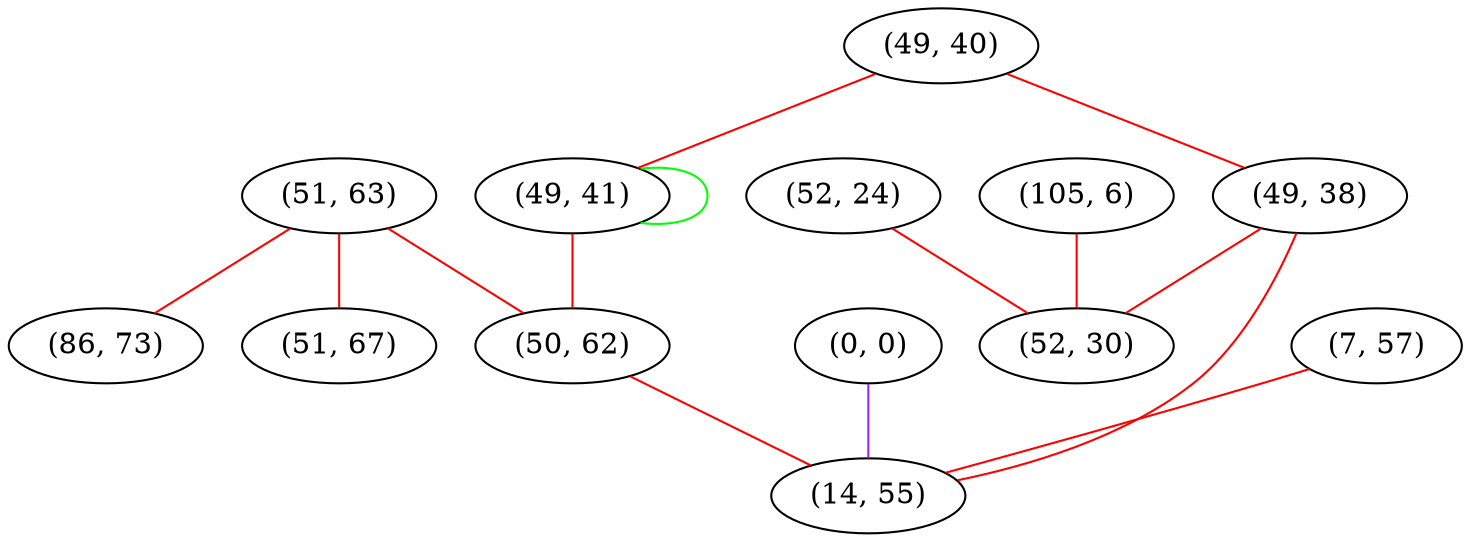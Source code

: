 graph "" {
"(51, 63)";
"(49, 40)";
"(0, 0)";
"(49, 38)";
"(49, 41)";
"(52, 24)";
"(105, 6)";
"(52, 30)";
"(7, 57)";
"(86, 73)";
"(51, 67)";
"(50, 62)";
"(14, 55)";
"(51, 63)" -- "(86, 73)"  [color=red, key=0, weight=1];
"(51, 63)" -- "(50, 62)"  [color=red, key=0, weight=1];
"(51, 63)" -- "(51, 67)"  [color=red, key=0, weight=1];
"(49, 40)" -- "(49, 38)"  [color=red, key=0, weight=1];
"(49, 40)" -- "(49, 41)"  [color=red, key=0, weight=1];
"(0, 0)" -- "(14, 55)"  [color=purple, key=0, weight=4];
"(49, 38)" -- "(14, 55)"  [color=red, key=0, weight=1];
"(49, 38)" -- "(52, 30)"  [color=red, key=0, weight=1];
"(49, 41)" -- "(50, 62)"  [color=red, key=0, weight=1];
"(49, 41)" -- "(49, 41)"  [color=green, key=0, weight=2];
"(52, 24)" -- "(52, 30)"  [color=red, key=0, weight=1];
"(105, 6)" -- "(52, 30)"  [color=red, key=0, weight=1];
"(7, 57)" -- "(14, 55)"  [color=red, key=0, weight=1];
"(50, 62)" -- "(14, 55)"  [color=red, key=0, weight=1];
}
